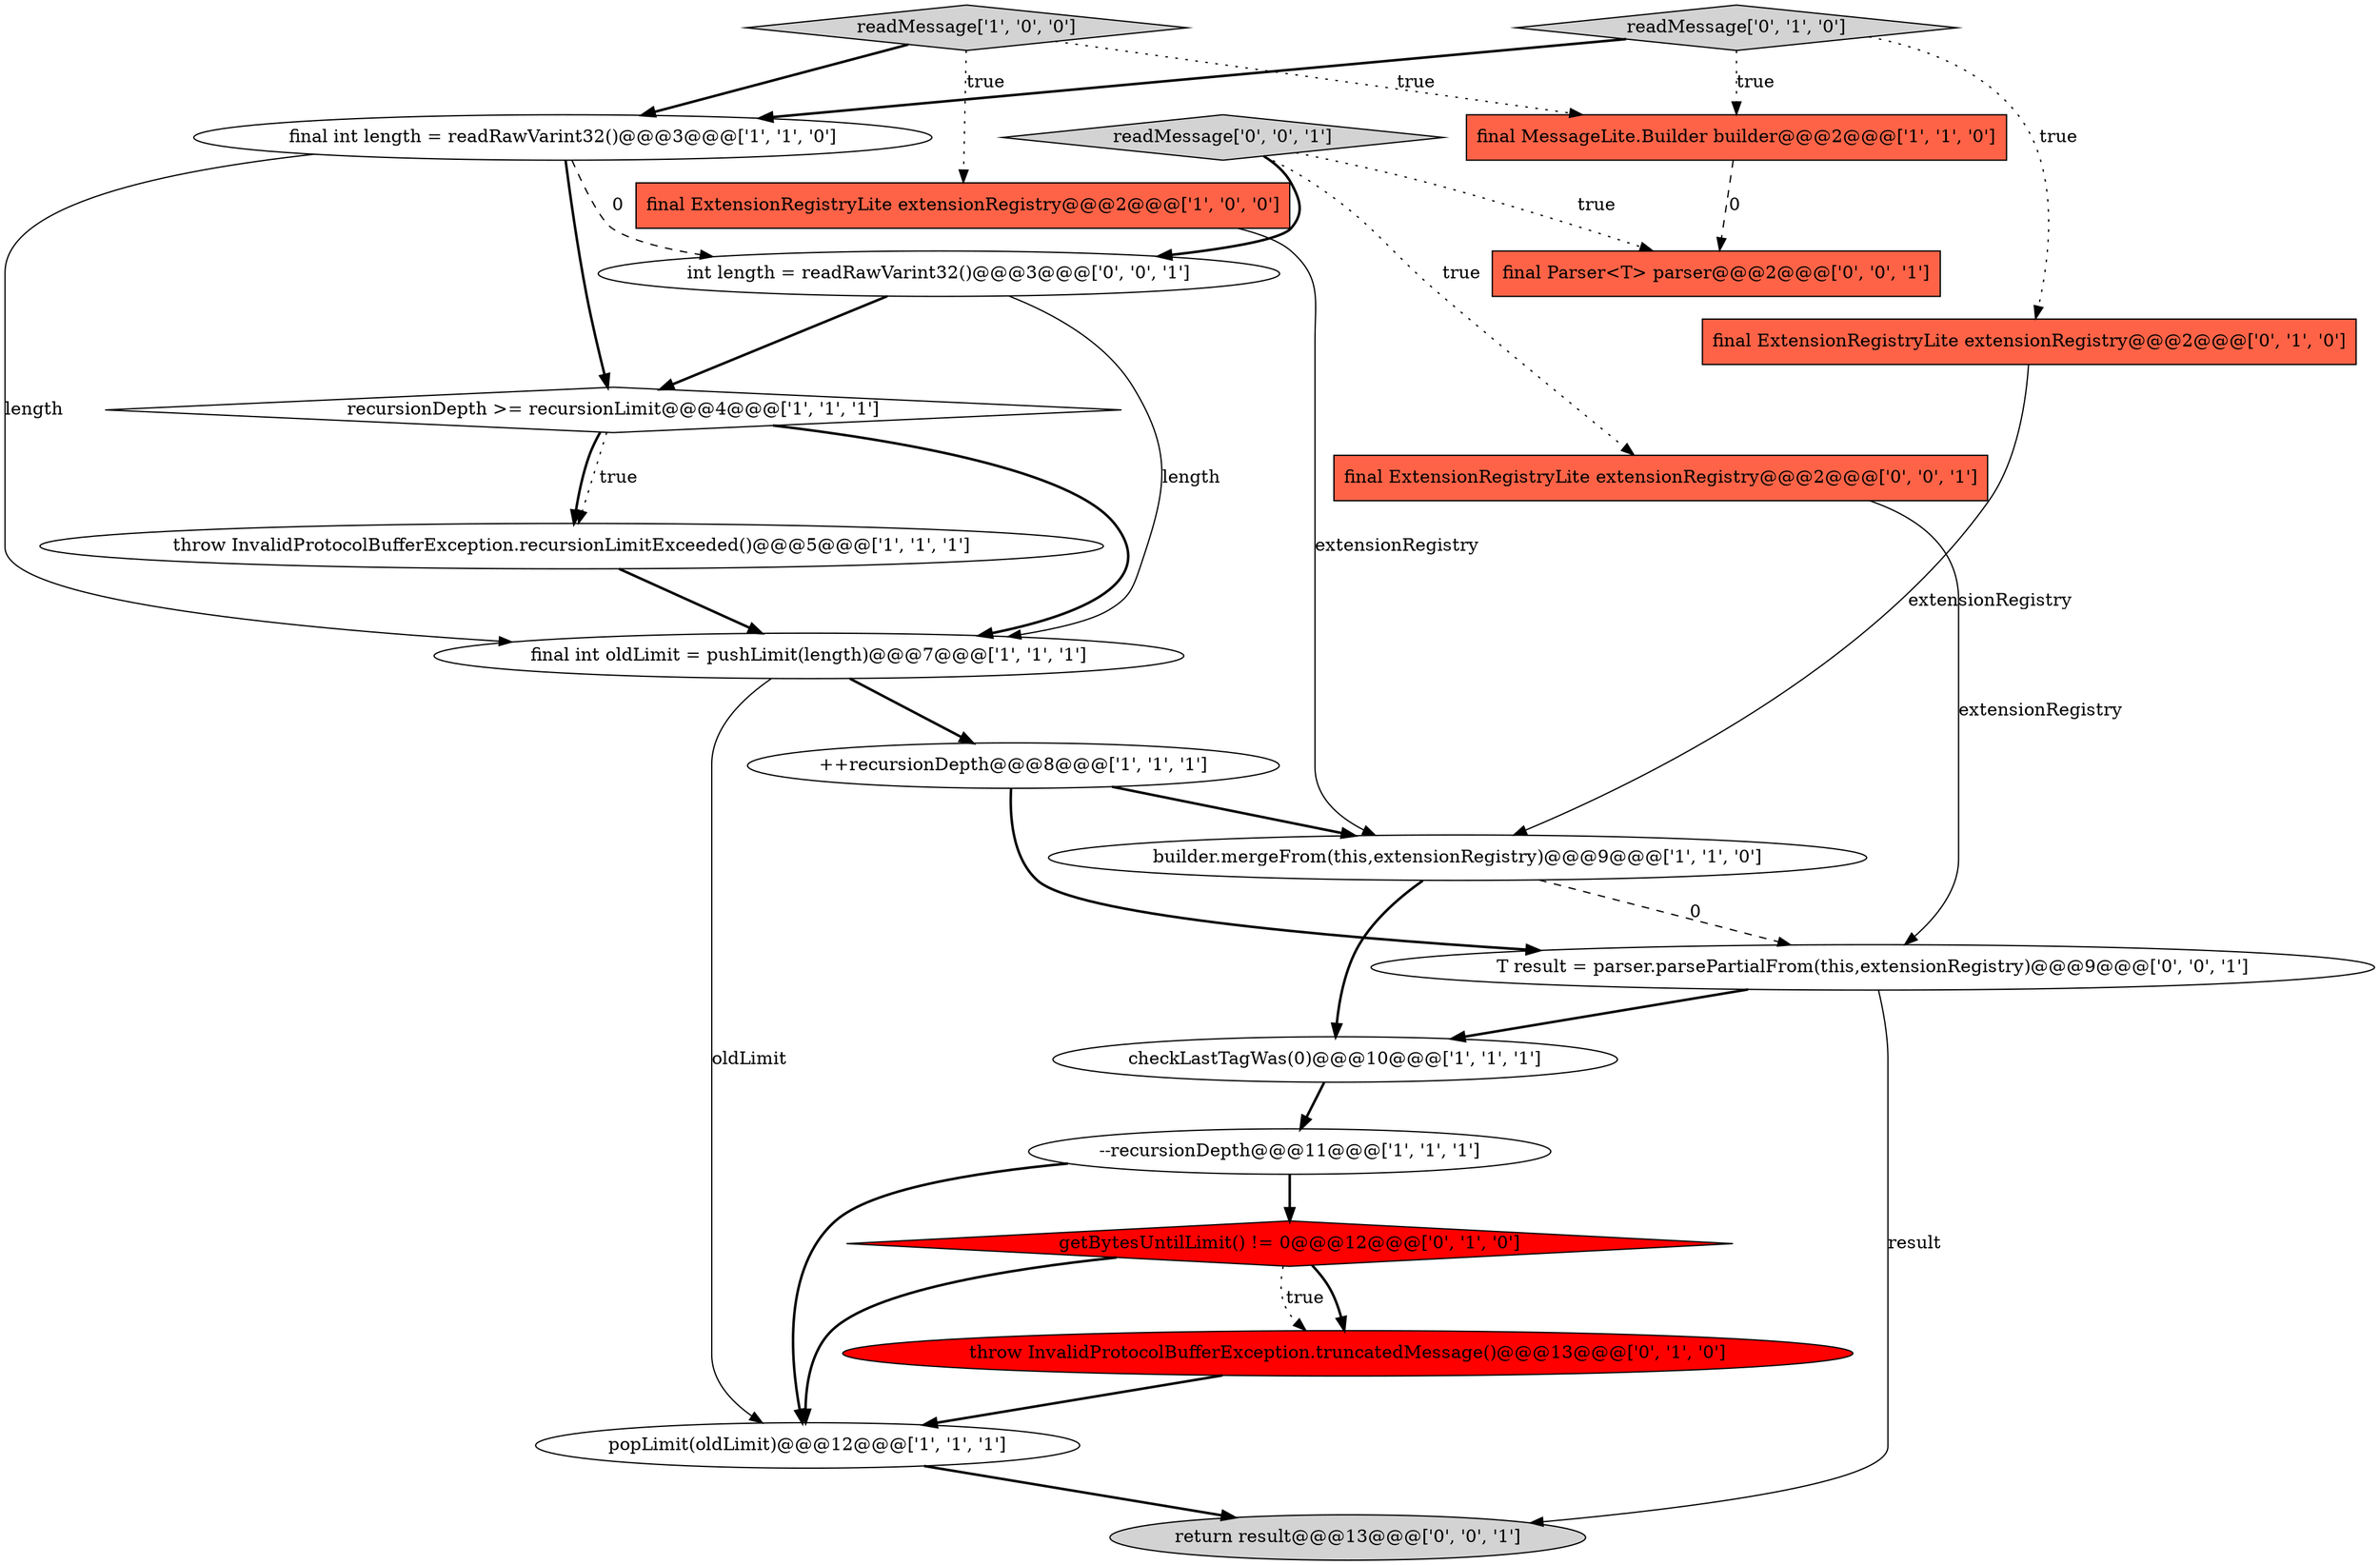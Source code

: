 digraph {
3 [style = filled, label = "final ExtensionRegistryLite extensionRegistry@@@2@@@['1', '0', '0']", fillcolor = tomato, shape = box image = "AAA0AAABBB1BBB"];
16 [style = filled, label = "final ExtensionRegistryLite extensionRegistry@@@2@@@['0', '0', '1']", fillcolor = tomato, shape = box image = "AAA0AAABBB3BBB"];
6 [style = filled, label = "readMessage['1', '0', '0']", fillcolor = lightgray, shape = diamond image = "AAA0AAABBB1BBB"];
13 [style = filled, label = "throw InvalidProtocolBufferException.truncatedMessage()@@@13@@@['0', '1', '0']", fillcolor = red, shape = ellipse image = "AAA1AAABBB2BBB"];
20 [style = filled, label = "final Parser<T> parser@@@2@@@['0', '0', '1']", fillcolor = tomato, shape = box image = "AAA0AAABBB3BBB"];
21 [style = filled, label = "int length = readRawVarint32()@@@3@@@['0', '0', '1']", fillcolor = white, shape = ellipse image = "AAA0AAABBB3BBB"];
19 [style = filled, label = "readMessage['0', '0', '1']", fillcolor = lightgray, shape = diamond image = "AAA0AAABBB3BBB"];
4 [style = filled, label = "recursionDepth >= recursionLimit@@@4@@@['1', '1', '1']", fillcolor = white, shape = diamond image = "AAA0AAABBB1BBB"];
5 [style = filled, label = "throw InvalidProtocolBufferException.recursionLimitExceeded()@@@5@@@['1', '1', '1']", fillcolor = white, shape = ellipse image = "AAA0AAABBB1BBB"];
12 [style = filled, label = "final ExtensionRegistryLite extensionRegistry@@@2@@@['0', '1', '0']", fillcolor = tomato, shape = box image = "AAA0AAABBB2BBB"];
8 [style = filled, label = "checkLastTagWas(0)@@@10@@@['1', '1', '1']", fillcolor = white, shape = ellipse image = "AAA0AAABBB1BBB"];
15 [style = filled, label = "getBytesUntilLimit() != 0@@@12@@@['0', '1', '0']", fillcolor = red, shape = diamond image = "AAA1AAABBB2BBB"];
17 [style = filled, label = "T result = parser.parsePartialFrom(this,extensionRegistry)@@@9@@@['0', '0', '1']", fillcolor = white, shape = ellipse image = "AAA0AAABBB3BBB"];
9 [style = filled, label = "final int oldLimit = pushLimit(length)@@@7@@@['1', '1', '1']", fillcolor = white, shape = ellipse image = "AAA0AAABBB1BBB"];
2 [style = filled, label = "--recursionDepth@@@11@@@['1', '1', '1']", fillcolor = white, shape = ellipse image = "AAA0AAABBB1BBB"];
18 [style = filled, label = "return result@@@13@@@['0', '0', '1']", fillcolor = lightgray, shape = ellipse image = "AAA0AAABBB3BBB"];
14 [style = filled, label = "readMessage['0', '1', '0']", fillcolor = lightgray, shape = diamond image = "AAA0AAABBB2BBB"];
1 [style = filled, label = "popLimit(oldLimit)@@@12@@@['1', '1', '1']", fillcolor = white, shape = ellipse image = "AAA0AAABBB1BBB"];
10 [style = filled, label = "++recursionDepth@@@8@@@['1', '1', '1']", fillcolor = white, shape = ellipse image = "AAA0AAABBB1BBB"];
0 [style = filled, label = "final int length = readRawVarint32()@@@3@@@['1', '1', '0']", fillcolor = white, shape = ellipse image = "AAA0AAABBB1BBB"];
7 [style = filled, label = "final MessageLite.Builder builder@@@2@@@['1', '1', '0']", fillcolor = tomato, shape = box image = "AAA0AAABBB1BBB"];
11 [style = filled, label = "builder.mergeFrom(this,extensionRegistry)@@@9@@@['1', '1', '0']", fillcolor = white, shape = ellipse image = "AAA0AAABBB1BBB"];
4->9 [style = bold, label=""];
17->8 [style = bold, label=""];
4->5 [style = dotted, label="true"];
12->11 [style = solid, label="extensionRegistry"];
15->13 [style = bold, label=""];
14->12 [style = dotted, label="true"];
16->17 [style = solid, label="extensionRegistry"];
5->9 [style = bold, label=""];
2->1 [style = bold, label=""];
19->20 [style = dotted, label="true"];
0->9 [style = solid, label="length"];
3->11 [style = solid, label="extensionRegistry"];
7->20 [style = dashed, label="0"];
17->18 [style = solid, label="result"];
1->18 [style = bold, label=""];
10->17 [style = bold, label=""];
6->0 [style = bold, label=""];
11->17 [style = dashed, label="0"];
9->10 [style = bold, label=""];
9->1 [style = solid, label="oldLimit"];
13->1 [style = bold, label=""];
15->13 [style = dotted, label="true"];
14->0 [style = bold, label=""];
8->2 [style = bold, label=""];
0->4 [style = bold, label=""];
15->1 [style = bold, label=""];
0->21 [style = dashed, label="0"];
2->15 [style = bold, label=""];
14->7 [style = dotted, label="true"];
21->9 [style = solid, label="length"];
19->16 [style = dotted, label="true"];
6->7 [style = dotted, label="true"];
11->8 [style = bold, label=""];
6->3 [style = dotted, label="true"];
4->5 [style = bold, label=""];
21->4 [style = bold, label=""];
10->11 [style = bold, label=""];
19->21 [style = bold, label=""];
}
